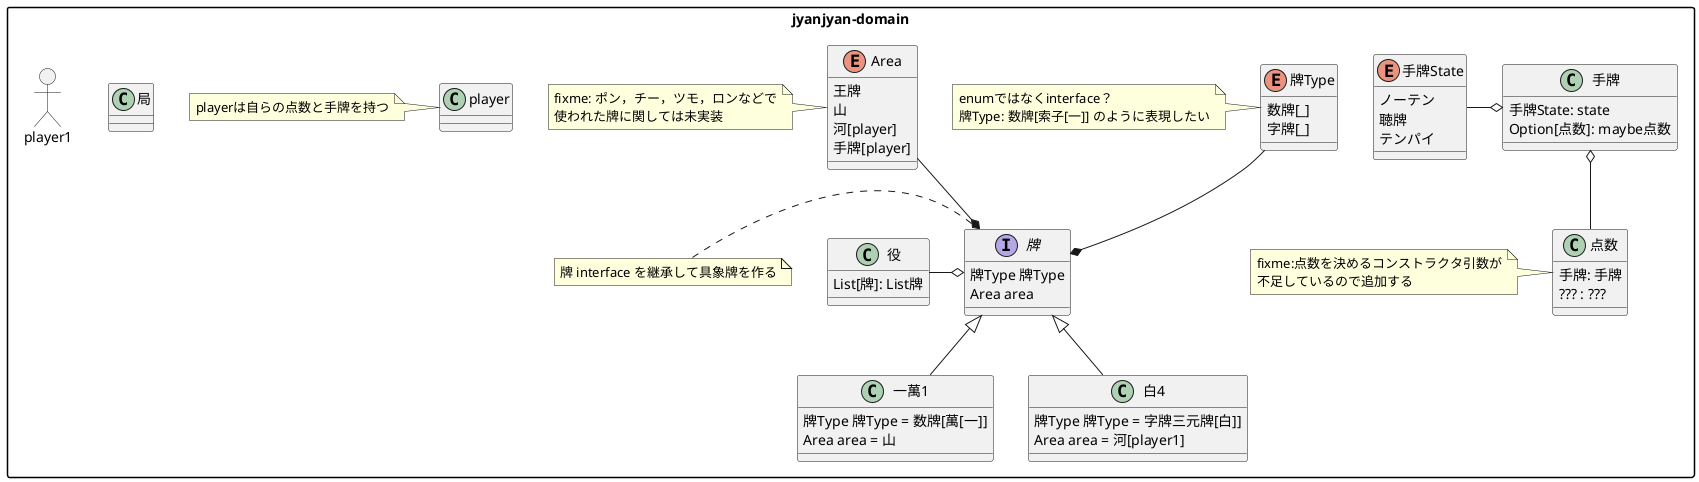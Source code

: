 @startuml
/'https://github.com/little-hands/20190511-genba-ddd-hanson/blob/master/domainModel.puml '/

skinparam {
   defaultFontName defaultFontName Noto Sans CJK JP Regular
 }

skinparam packageStyle rectangle

package jyanjyan-domain {
  interface 牌 {
    牌Type 牌Type
    Area area
  }
  note left of 牌
    牌 interface を継承して具象牌を作る
  end note

  class 役 {
    List[牌]: List牌
  }
  牌 o-l- 役
  class 局
  class 点数 {
    手牌: 手牌
    ??? : ???
  }
  手牌 o-- 点数
  note left of 点数
    fixme:点数を決めるコンストラクタ引数が
    不足しているので追加する
  end note

  class 手牌  {
    手牌State: state
    Option[点数]: maybe点数
  }


  enum 手牌State {
    ノーテン
    聴牌
    テンパイ
  }
  手牌 o-l-手牌State


  enum 牌Type {
   数牌[_]
   字牌[_]
  }
  牌 *-u- 牌Type
  note left of 牌Type
    enumではなくinterface？
    牌Type: 数牌[索子[一]] のように表現したい
  end note

  enum Area {
    王牌
    山
    河[player]
    手牌[player]
  }
  牌 *-u- Area
  note left of Area
    fixme: ポン，チー，ツモ，ロンなどで
    使われた牌に関しては未実装
  end note
  ' 代数型データを表現する方法がわからん，，
  ' 最初の親が来まるまではすべての牌のAreaは山となる

  ' interface 数牌
  ' interface 字牌

  ' class 萬子
  ' class 索子
  ' class 筒子

  ' class 風牌
  ' class 三元牌


  class 一萬1 {
    牌Type 牌Type = 数牌[萬[一]]
    Area area = 山
  }
  牌 <|-- 一萬1

  ' class 二萬
  ' class 三萬
  ' class 四萬
  ' class 五萬
  ' class 六萬
  ' class 七萬
  ' class 八萬
  ' class 九萬

  ' class 一索
  ' class 二索
  ' class 三索
  ' class 四索
  ' class 五索
  ' class 六索
  ' class 七索
  ' class 八索
  ' class 九索

  ' class 一筒
  ' class 二筒
  ' class 三筒
  ' class 四筒
  ' class 五筒
  ' class 六筒
  ' class 七筒
  ' class 八筒
  ' class 九筒



  ' class 東
  ' class 南
  ' class 西
  ' class 北

  class 白4 {
    牌Type 牌Type = 字牌三元牌[白]]
    Area area = 河[player1]
  }
  牌 <|-- 白4

  ' class 發
  ' class 中

  class player
  note left of player
    playerは自らの点数と手牌を持つ
  end note

  mix_actor player1


}
@enduml

